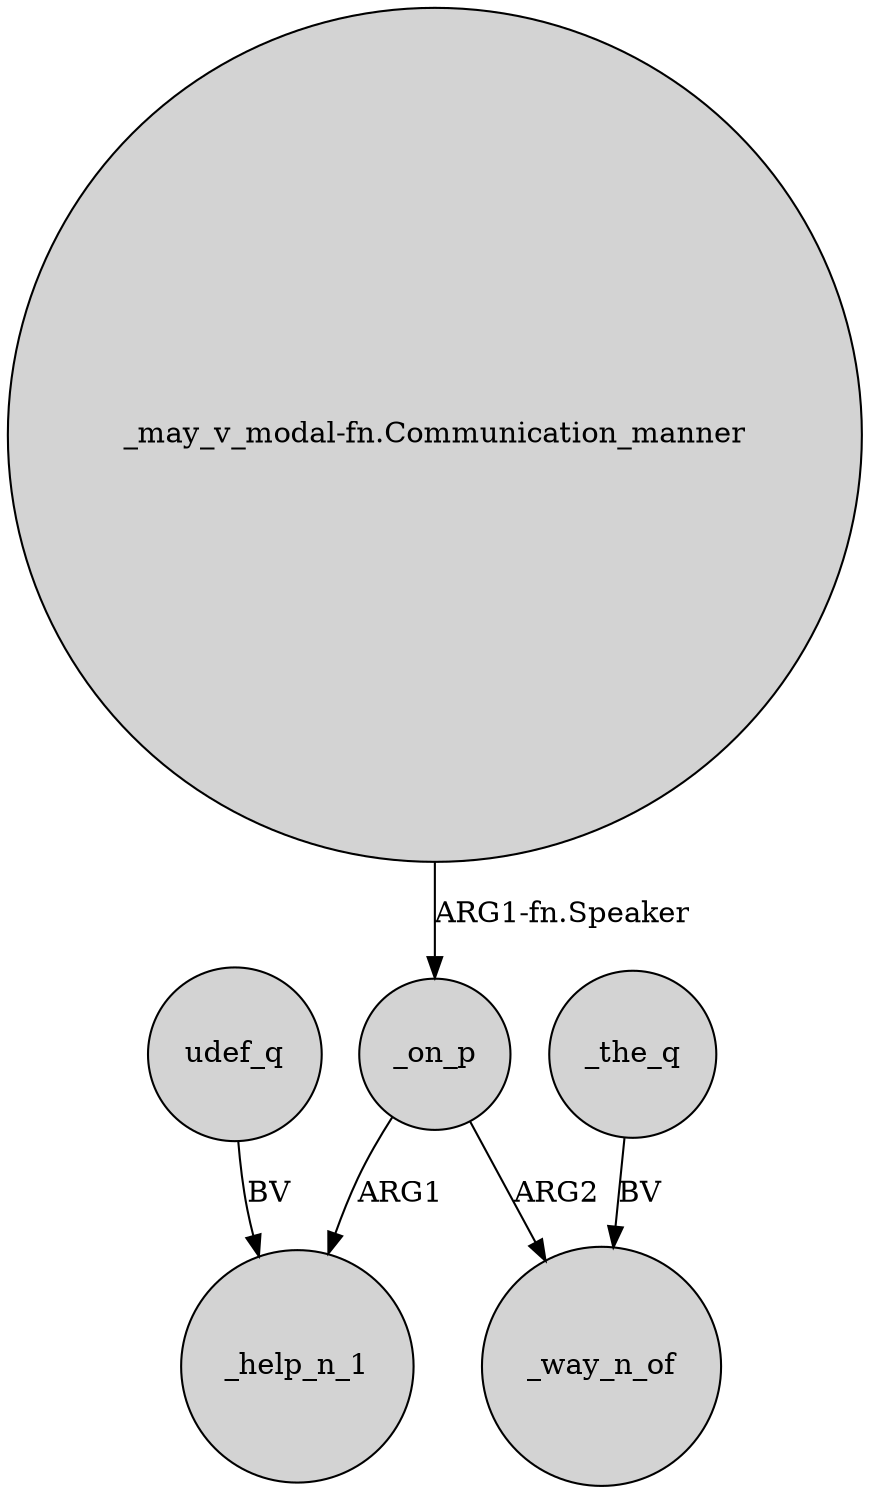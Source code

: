 digraph {
	node [shape=circle style=filled]
	_on_p -> _help_n_1 [label=ARG1]
	_the_q -> _way_n_of [label=BV]
	_on_p -> _way_n_of [label=ARG2]
	"_may_v_modal-fn.Communication_manner" -> _on_p [label="ARG1-fn.Speaker"]
	udef_q -> _help_n_1 [label=BV]
}
